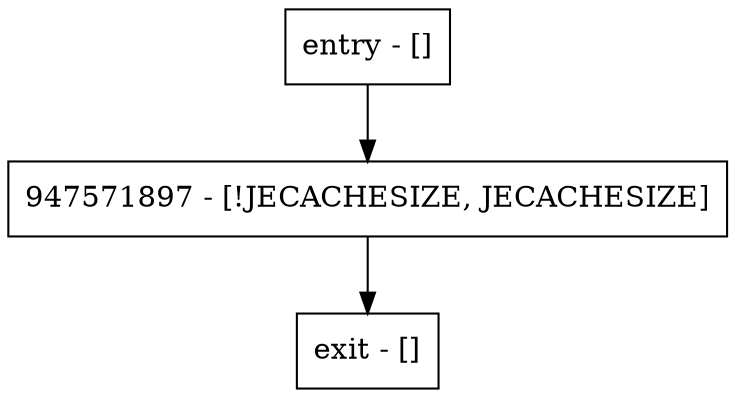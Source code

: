 digraph add {
node [shape=record];
entry [label="entry - []"];
exit [label="exit - []"];
947571897 [label="947571897 - [!JECACHESIZE, JECACHESIZE]"];
entry;
exit;
entry -> 947571897;
947571897 -> exit;
}
